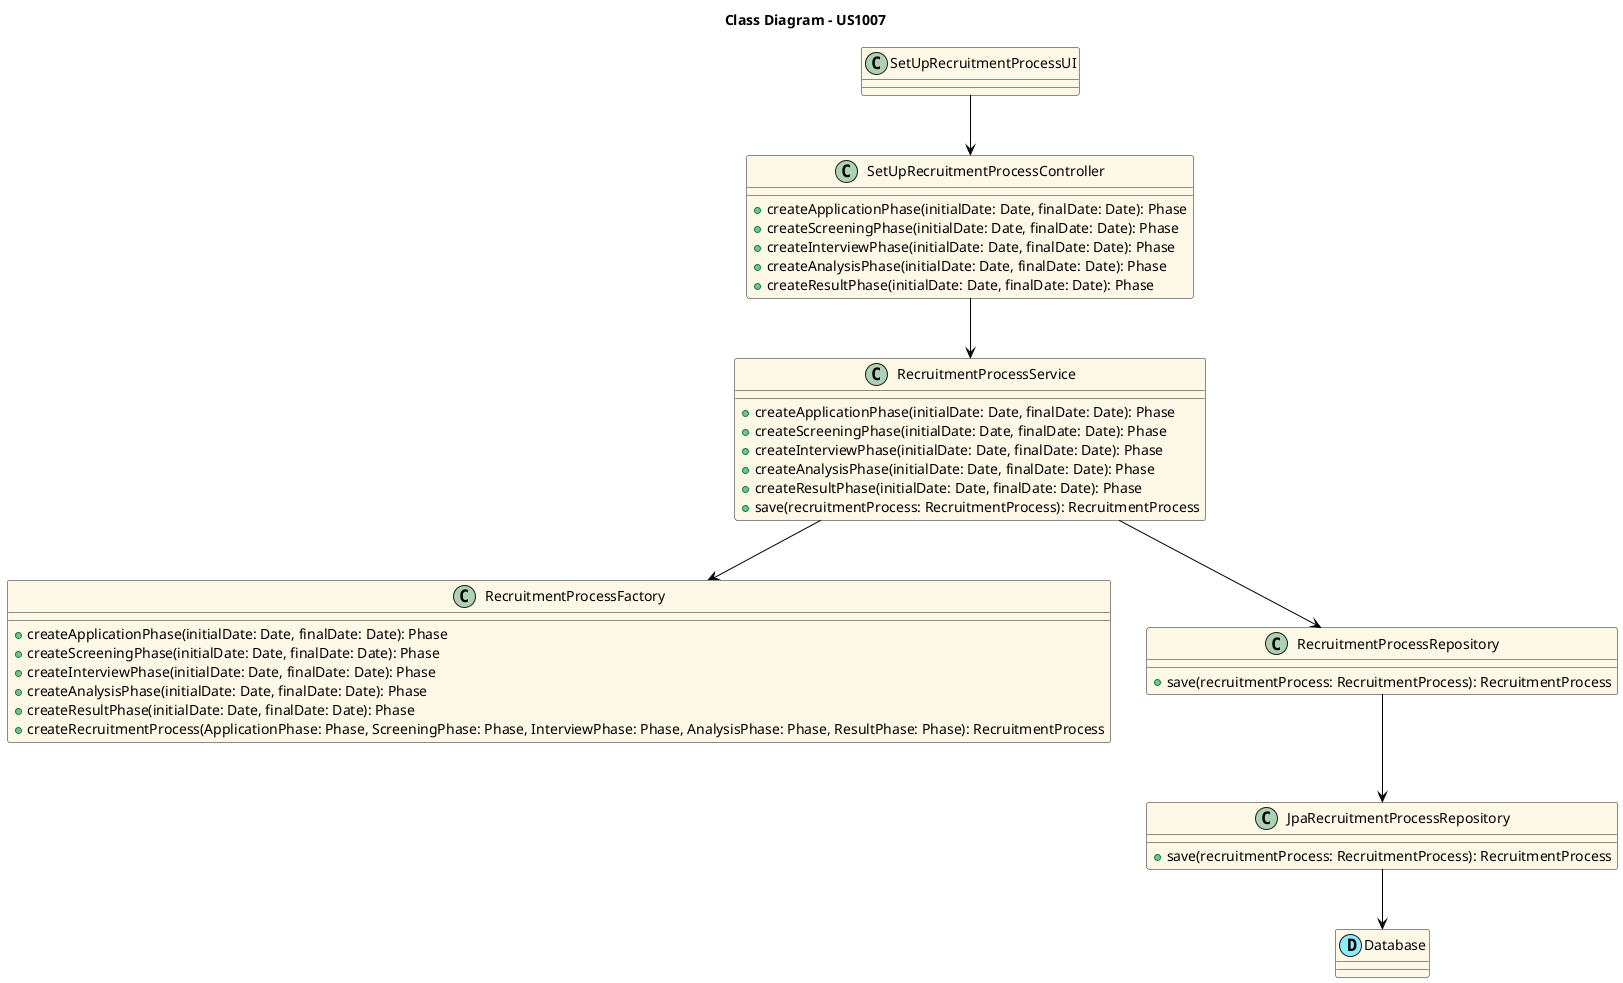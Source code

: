 @startuml CD-US1007

title Class Diagram - US1007

skinparam class {
    skinparam classAttributeIconSize 0
    skinparam packageStyle rectangle
    skinparam shadowing false
    skinparam linetype polyline
    BackgroundColor #FEF9E7
    ArrowColor Black
}

class "SetUpRecruitmentProcessUI" as UI {}

class "SetUpRecruitmentProcessController" as SetUpRecruitmentProcessController {
    +createApplicationPhase(initialDate: Date, finalDate: Date): Phase
    +createScreeningPhase(initialDate: Date, finalDate: Date): Phase
    +createInterviewPhase(initialDate: Date, finalDate: Date): Phase
    +createAnalysisPhase(initialDate: Date, finalDate: Date): Phase
    +createResultPhase(initialDate: Date, finalDate: Date): Phase
}

class "RecruitmentProcessService" as RecruitmentProcessService {
    +createApplicationPhase(initialDate: Date, finalDate: Date): Phase
    +createScreeningPhase(initialDate: Date, finalDate: Date): Phase
    +createInterviewPhase(initialDate: Date, finalDate: Date): Phase
    +createAnalysisPhase(initialDate: Date, finalDate: Date): Phase
    +createResultPhase(initialDate: Date, finalDate: Date): Phase
    +save(recruitmentProcess: RecruitmentProcess): RecruitmentProcess
}

class "RecruitmentProcessFactory" as RecruitmentProcessFactory {
    +createApplicationPhase(initialDate: Date, finalDate: Date): Phase
    +createScreeningPhase(initialDate: Date, finalDate: Date): Phase
    +createInterviewPhase(initialDate: Date, finalDate: Date): Phase
    +createAnalysisPhase(initialDate: Date, finalDate: Date): Phase
    +createResultPhase(initialDate: Date, finalDate: Date): Phase
    +createRecruitmentProcess(ApplicationPhase: Phase, ScreeningPhase: Phase, InterviewPhase: Phase, AnalysisPhase: Phase, ResultPhase: Phase): RecruitmentProcess
}

class "RecruitmentProcessRepository" as RecruitmentProcessRepository {
    +save(recruitmentProcess: RecruitmentProcess): RecruitmentProcess
}

class "JpaRecruitmentProcessRepository" as JpaRecruitmentProcessRepository {
    +save(recruitmentProcess: RecruitmentProcess): RecruitmentProcess
}

class "Database" as DB <<(D, #8BEBFF)>> {
}

UI --> SetUpRecruitmentProcessController
SetUpRecruitmentProcessController --> RecruitmentProcessService
RecruitmentProcessService --> RecruitmentProcessFactory
RecruitmentProcessService --> RecruitmentProcessRepository
RecruitmentProcessRepository --> JpaRecruitmentProcessRepository
JpaRecruitmentProcessRepository --> DB

@enduml